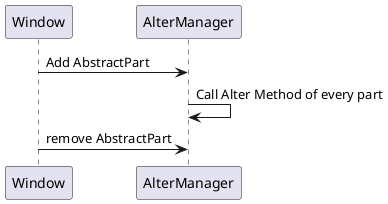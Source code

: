 @startuml

Window -> AlterManager: Add AbstractPart
AlterManager -> AlterManager: Call Alter Method of every part
Window -> AlterManager: remove AbstractPart

@enduml